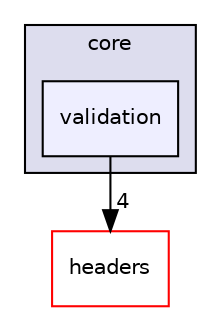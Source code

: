digraph "/home/runner/work/PEPITAS-Cryptocurrency/PEPITAS-Cryptocurrency/src/core/validation" {
  compound=true
  node [ fontsize="10", fontname="Helvetica"];
  edge [ labelfontsize="10", labelfontname="Helvetica"];
  subgraph clusterdir_aebb8dcc11953d78e620bbef0b9e2183 {
    graph [ bgcolor="#ddddee", pencolor="black", label="core" fontname="Helvetica", fontsize="10", URL="dir_aebb8dcc11953d78e620bbef0b9e2183.html"]
  dir_02e4286cd8fc73887ce4e95076b6496b [shape=box, label="validation", style="filled", fillcolor="#eeeeff", pencolor="black", URL="dir_02e4286cd8fc73887ce4e95076b6496b.html"];
  }
  dir_7f57b1e41c5acd0e859ae5f3a2b075a9 [shape=box label="headers" fillcolor="white" style="filled" color="red" URL="dir_7f57b1e41c5acd0e859ae5f3a2b075a9.html"];
  dir_02e4286cd8fc73887ce4e95076b6496b->dir_7f57b1e41c5acd0e859ae5f3a2b075a9 [headlabel="4", labeldistance=1.5 headhref="dir_000014_000000.html"];
}
